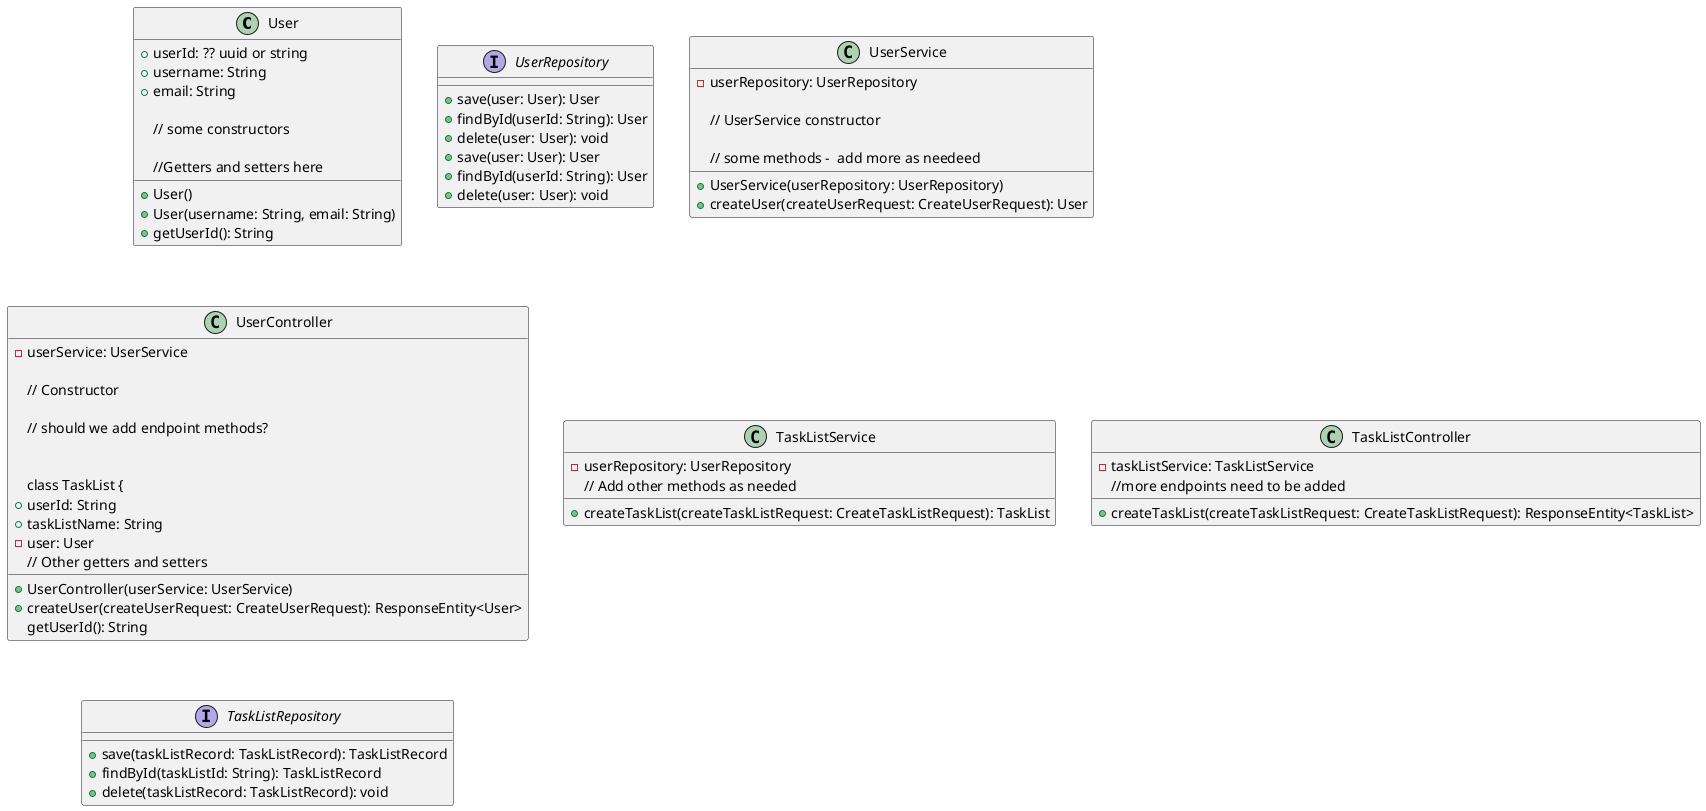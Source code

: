 @startuml

class User {
+userId: ?? uuid or string
+username: String
+email: String

 // some constructors
+User()
+User(username: String, email: String)

//Getters and setters here
+getUserId(): String

}
interface UserRepository {
+save(user: User): User
+findById(userId: String): User
+delete(user: User): void
}
class UserService {
-userRepository: UserRepository

// UserService constructor
+UserService(userRepository: UserRepository)

// some methods -  add more as needeed
+createUser(createUserRequest: CreateUserRequest): User

}

class UserController {
-userService: UserService

// Constructor
+UserController(userService: UserService)

// should we add endpoint methods?
+createUser(createUserRequest: CreateUserRequest): ResponseEntity<User>


class TaskList {
+userId: String
+taskListName: String
-user: User
getUserId(): String
  // Other getters and setters
}

interface UserRepository {
+save(user: User): User
 +findById(userId: String): User
+delete(user: User): void
}

class TaskListService {
  -userRepository: UserRepository
  +createTaskList(createTaskListRequest: CreateTaskListRequest): TaskList
  // Add other methods as needed
}

class TaskListController {
-taskListService: TaskListService
+createTaskList(createTaskListRequest: CreateTaskListRequest): ResponseEntity<TaskList>
  //more endpoints need to be added
}

interface TaskListRepository {
+save(taskListRecord: TaskListRecord): TaskListRecord
+findById(taskListId: String): TaskListRecord
+delete(taskListRecord: TaskListRecord): void
}
}
@enduml
